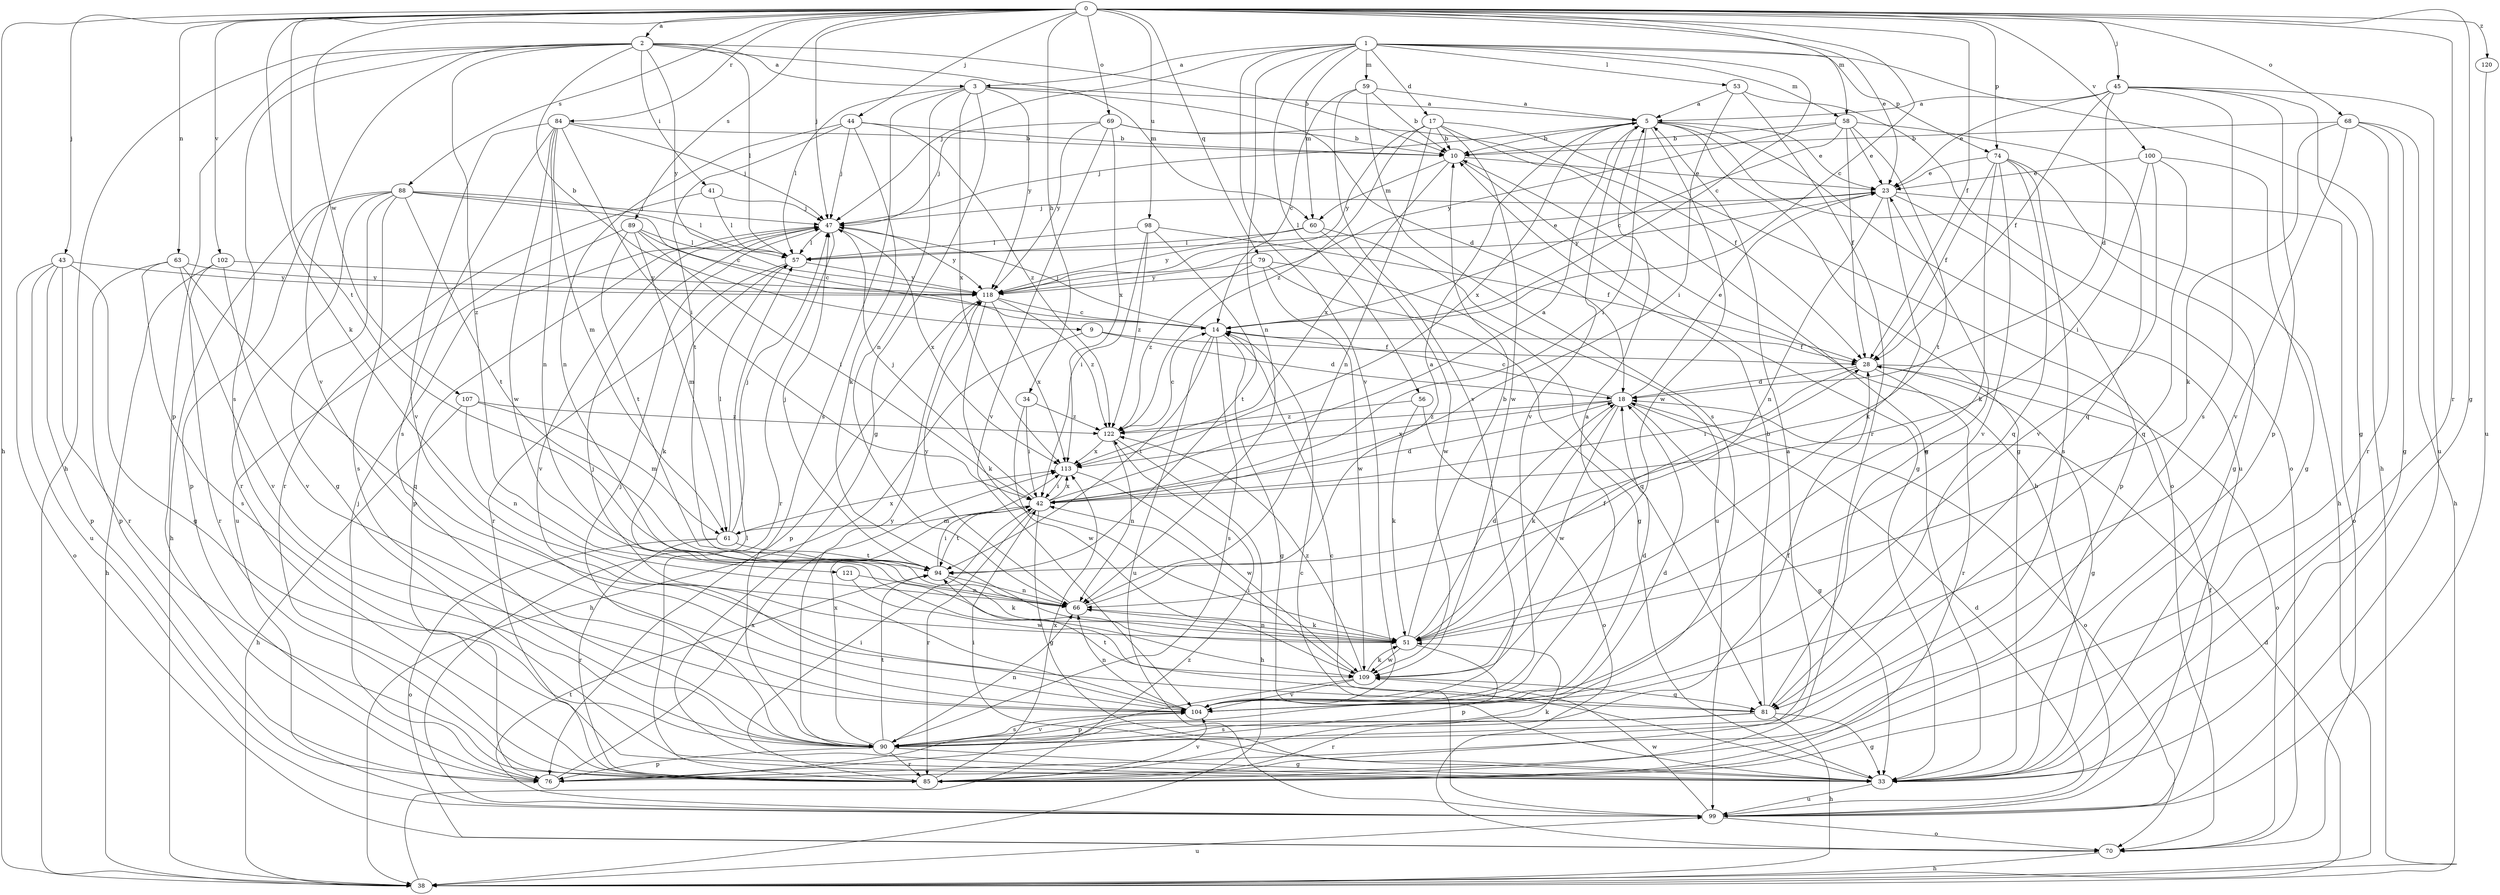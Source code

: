 strict digraph  {
0;
1;
2;
3;
5;
9;
10;
14;
17;
18;
23;
28;
33;
34;
38;
41;
42;
43;
44;
45;
47;
51;
53;
56;
57;
58;
59;
60;
61;
63;
66;
68;
69;
70;
74;
76;
79;
81;
84;
85;
88;
89;
90;
94;
98;
99;
100;
102;
104;
107;
109;
113;
118;
120;
121;
122;
0 -> 2  [label=a];
0 -> 14  [label=c];
0 -> 23  [label=e];
0 -> 28  [label=f];
0 -> 33  [label=g];
0 -> 34  [label=h];
0 -> 38  [label=h];
0 -> 43  [label=j];
0 -> 44  [label=j];
0 -> 45  [label=j];
0 -> 47  [label=j];
0 -> 51  [label=k];
0 -> 58  [label=m];
0 -> 63  [label=n];
0 -> 68  [label=o];
0 -> 69  [label=o];
0 -> 74  [label=p];
0 -> 79  [label=q];
0 -> 84  [label=r];
0 -> 85  [label=r];
0 -> 88  [label=s];
0 -> 89  [label=s];
0 -> 94  [label=t];
0 -> 98  [label=u];
0 -> 100  [label=v];
0 -> 102  [label=v];
0 -> 107  [label=w];
0 -> 120  [label=z];
1 -> 3  [label=a];
1 -> 14  [label=c];
1 -> 17  [label=d];
1 -> 38  [label=h];
1 -> 47  [label=j];
1 -> 53  [label=l];
1 -> 56  [label=l];
1 -> 58  [label=m];
1 -> 59  [label=m];
1 -> 60  [label=m];
1 -> 66  [label=n];
1 -> 74  [label=p];
1 -> 104  [label=v];
2 -> 3  [label=a];
2 -> 9  [label=b];
2 -> 10  [label=b];
2 -> 38  [label=h];
2 -> 41  [label=i];
2 -> 57  [label=l];
2 -> 60  [label=m];
2 -> 76  [label=p];
2 -> 90  [label=s];
2 -> 104  [label=v];
2 -> 118  [label=y];
2 -> 121  [label=z];
3 -> 5  [label=a];
3 -> 18  [label=d];
3 -> 33  [label=g];
3 -> 57  [label=l];
3 -> 66  [label=n];
3 -> 90  [label=s];
3 -> 113  [label=x];
3 -> 118  [label=y];
5 -> 10  [label=b];
5 -> 23  [label=e];
5 -> 33  [label=g];
5 -> 38  [label=h];
5 -> 42  [label=i];
5 -> 47  [label=j];
5 -> 99  [label=u];
5 -> 104  [label=v];
5 -> 109  [label=w];
5 -> 113  [label=x];
9 -> 18  [label=d];
9 -> 28  [label=f];
9 -> 38  [label=h];
10 -> 23  [label=e];
10 -> 33  [label=g];
10 -> 60  [label=m];
10 -> 113  [label=x];
14 -> 28  [label=f];
14 -> 33  [label=g];
14 -> 47  [label=j];
14 -> 90  [label=s];
14 -> 94  [label=t];
14 -> 99  [label=u];
17 -> 10  [label=b];
17 -> 33  [label=g];
17 -> 66  [label=n];
17 -> 70  [label=o];
17 -> 109  [label=w];
17 -> 118  [label=y];
17 -> 122  [label=z];
18 -> 14  [label=c];
18 -> 23  [label=e];
18 -> 33  [label=g];
18 -> 51  [label=k];
18 -> 70  [label=o];
18 -> 109  [label=w];
18 -> 113  [label=x];
18 -> 122  [label=z];
23 -> 47  [label=j];
23 -> 51  [label=k];
23 -> 66  [label=n];
23 -> 70  [label=o];
23 -> 76  [label=p];
23 -> 118  [label=y];
28 -> 18  [label=d];
28 -> 33  [label=g];
28 -> 42  [label=i];
28 -> 70  [label=o];
28 -> 85  [label=r];
33 -> 14  [label=c];
33 -> 42  [label=i];
33 -> 99  [label=u];
34 -> 42  [label=i];
34 -> 109  [label=w];
34 -> 122  [label=z];
38 -> 18  [label=d];
38 -> 99  [label=u];
38 -> 122  [label=z];
41 -> 47  [label=j];
41 -> 57  [label=l];
41 -> 85  [label=r];
42 -> 5  [label=a];
42 -> 18  [label=d];
42 -> 33  [label=g];
42 -> 47  [label=j];
42 -> 61  [label=m];
42 -> 85  [label=r];
42 -> 94  [label=t];
42 -> 113  [label=x];
43 -> 33  [label=g];
43 -> 70  [label=o];
43 -> 76  [label=p];
43 -> 85  [label=r];
43 -> 99  [label=u];
43 -> 118  [label=y];
44 -> 10  [label=b];
44 -> 47  [label=j];
44 -> 51  [label=k];
44 -> 66  [label=n];
44 -> 94  [label=t];
44 -> 122  [label=z];
45 -> 5  [label=a];
45 -> 18  [label=d];
45 -> 23  [label=e];
45 -> 28  [label=f];
45 -> 33  [label=g];
45 -> 76  [label=p];
45 -> 90  [label=s];
45 -> 99  [label=u];
47 -> 57  [label=l];
47 -> 76  [label=p];
47 -> 85  [label=r];
47 -> 104  [label=v];
47 -> 113  [label=x];
47 -> 118  [label=y];
51 -> 10  [label=b];
51 -> 18  [label=d];
51 -> 28  [label=f];
51 -> 66  [label=n];
51 -> 76  [label=p];
51 -> 109  [label=w];
53 -> 5  [label=a];
53 -> 42  [label=i];
53 -> 70  [label=o];
53 -> 85  [label=r];
56 -> 51  [label=k];
56 -> 70  [label=o];
56 -> 122  [label=z];
57 -> 23  [label=e];
57 -> 51  [label=k];
57 -> 85  [label=r];
57 -> 118  [label=y];
58 -> 10  [label=b];
58 -> 14  [label=c];
58 -> 23  [label=e];
58 -> 28  [label=f];
58 -> 81  [label=q];
58 -> 94  [label=t];
58 -> 118  [label=y];
59 -> 5  [label=a];
59 -> 10  [label=b];
59 -> 14  [label=c];
59 -> 90  [label=s];
59 -> 104  [label=v];
60 -> 57  [label=l];
60 -> 99  [label=u];
60 -> 109  [label=w];
60 -> 118  [label=y];
61 -> 47  [label=j];
61 -> 57  [label=l];
61 -> 70  [label=o];
61 -> 85  [label=r];
61 -> 94  [label=t];
61 -> 113  [label=x];
63 -> 76  [label=p];
63 -> 81  [label=q];
63 -> 90  [label=s];
63 -> 104  [label=v];
63 -> 118  [label=y];
66 -> 5  [label=a];
66 -> 51  [label=k];
66 -> 118  [label=y];
68 -> 10  [label=b];
68 -> 33  [label=g];
68 -> 38  [label=h];
68 -> 51  [label=k];
68 -> 85  [label=r];
68 -> 104  [label=v];
69 -> 10  [label=b];
69 -> 28  [label=f];
69 -> 47  [label=j];
69 -> 104  [label=v];
69 -> 113  [label=x];
69 -> 118  [label=y];
70 -> 38  [label=h];
74 -> 23  [label=e];
74 -> 28  [label=f];
74 -> 33  [label=g];
74 -> 51  [label=k];
74 -> 81  [label=q];
74 -> 90  [label=s];
74 -> 104  [label=v];
76 -> 47  [label=j];
76 -> 113  [label=x];
79 -> 33  [label=g];
79 -> 81  [label=q];
79 -> 109  [label=w];
79 -> 118  [label=y];
79 -> 122  [label=z];
81 -> 10  [label=b];
81 -> 23  [label=e];
81 -> 33  [label=g];
81 -> 38  [label=h];
81 -> 85  [label=r];
81 -> 90  [label=s];
81 -> 94  [label=t];
84 -> 10  [label=b];
84 -> 42  [label=i];
84 -> 47  [label=j];
84 -> 61  [label=m];
84 -> 66  [label=n];
84 -> 90  [label=s];
84 -> 104  [label=v];
84 -> 109  [label=w];
85 -> 5  [label=a];
85 -> 42  [label=i];
85 -> 51  [label=k];
85 -> 104  [label=v];
85 -> 113  [label=x];
88 -> 14  [label=c];
88 -> 33  [label=g];
88 -> 38  [label=h];
88 -> 47  [label=j];
88 -> 57  [label=l];
88 -> 76  [label=p];
88 -> 85  [label=r];
88 -> 90  [label=s];
88 -> 94  [label=t];
89 -> 14  [label=c];
89 -> 42  [label=i];
89 -> 57  [label=l];
89 -> 61  [label=m];
89 -> 94  [label=t];
89 -> 99  [label=u];
90 -> 18  [label=d];
90 -> 28  [label=f];
90 -> 33  [label=g];
90 -> 47  [label=j];
90 -> 66  [label=n];
90 -> 76  [label=p];
90 -> 85  [label=r];
90 -> 94  [label=t];
90 -> 104  [label=v];
90 -> 113  [label=x];
90 -> 118  [label=y];
94 -> 42  [label=i];
94 -> 47  [label=j];
94 -> 51  [label=k];
94 -> 66  [label=n];
98 -> 28  [label=f];
98 -> 42  [label=i];
98 -> 57  [label=l];
98 -> 94  [label=t];
98 -> 122  [label=z];
99 -> 10  [label=b];
99 -> 14  [label=c];
99 -> 18  [label=d];
99 -> 28  [label=f];
99 -> 57  [label=l];
99 -> 70  [label=o];
99 -> 94  [label=t];
99 -> 109  [label=w];
100 -> 23  [label=e];
100 -> 33  [label=g];
100 -> 42  [label=i];
100 -> 81  [label=q];
100 -> 104  [label=v];
102 -> 38  [label=h];
102 -> 85  [label=r];
102 -> 104  [label=v];
102 -> 118  [label=y];
104 -> 5  [label=a];
104 -> 18  [label=d];
104 -> 47  [label=j];
104 -> 66  [label=n];
104 -> 90  [label=s];
107 -> 38  [label=h];
107 -> 61  [label=m];
107 -> 66  [label=n];
107 -> 122  [label=z];
109 -> 42  [label=i];
109 -> 51  [label=k];
109 -> 76  [label=p];
109 -> 81  [label=q];
109 -> 104  [label=v];
109 -> 122  [label=z];
113 -> 42  [label=i];
113 -> 109  [label=w];
118 -> 14  [label=c];
118 -> 51  [label=k];
118 -> 76  [label=p];
118 -> 113  [label=x];
118 -> 122  [label=z];
120 -> 99  [label=u];
121 -> 66  [label=n];
121 -> 109  [label=w];
122 -> 14  [label=c];
122 -> 38  [label=h];
122 -> 66  [label=n];
122 -> 113  [label=x];
}

